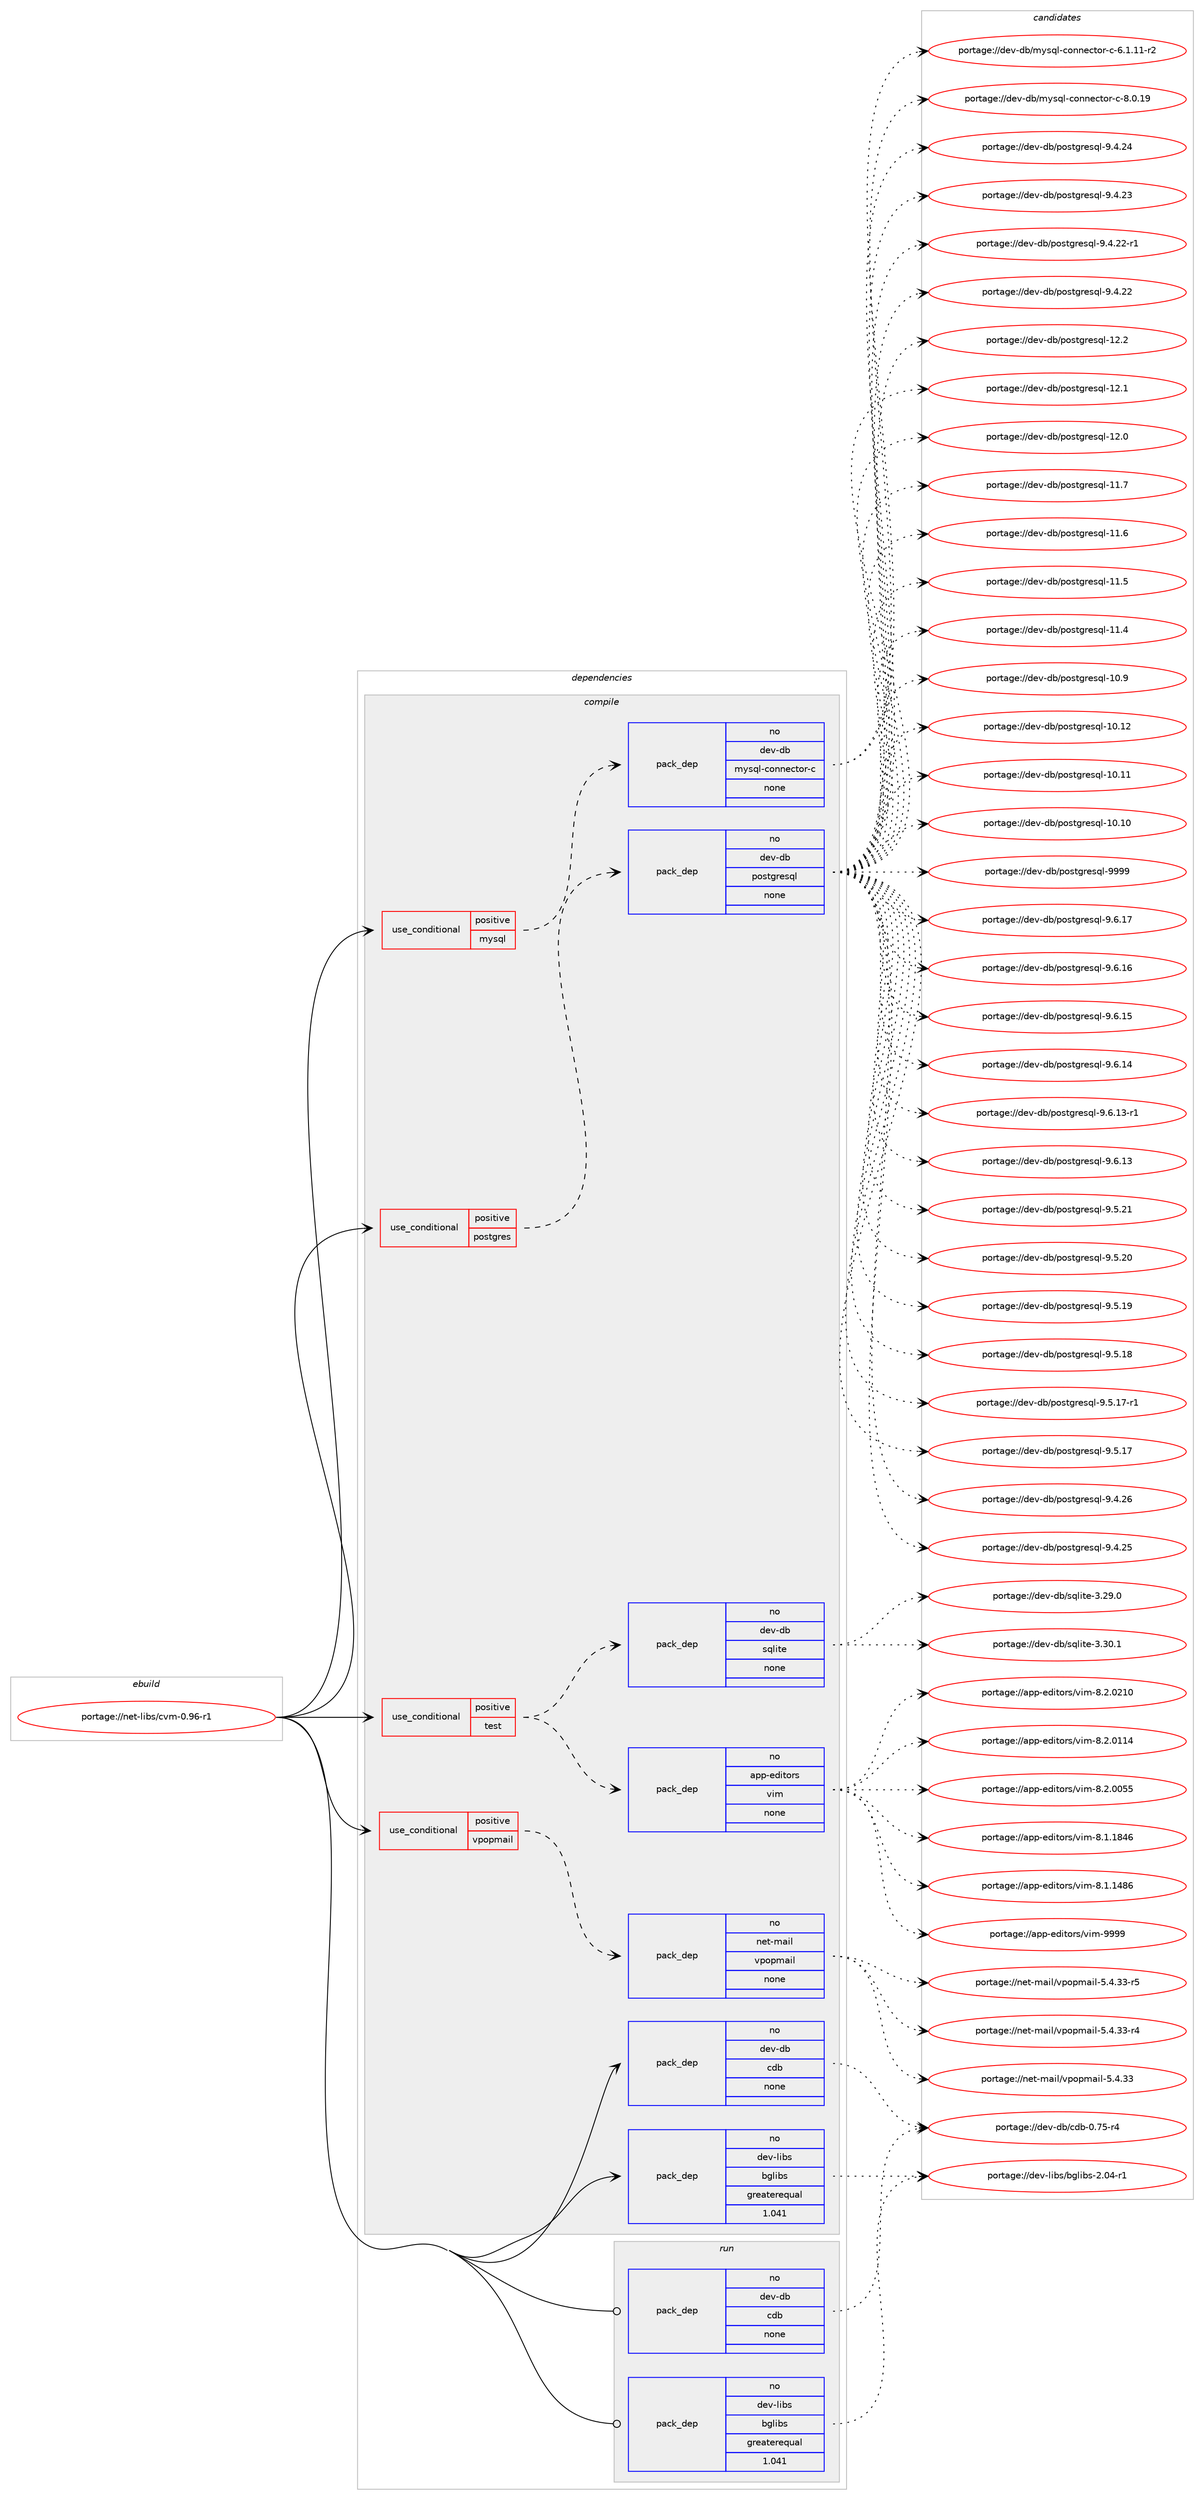 digraph prolog {

# *************
# Graph options
# *************

newrank=true;
concentrate=true;
compound=true;
graph [rankdir=LR,fontname=Helvetica,fontsize=10,ranksep=1.5];#, ranksep=2.5, nodesep=0.2];
edge  [arrowhead=vee];
node  [fontname=Helvetica,fontsize=10];

# **********
# The ebuild
# **********

subgraph cluster_leftcol {
color=gray;
rank=same;
label=<<i>ebuild</i>>;
id [label="portage://net-libs/cvm-0.96-r1", color=red, width=4, href="../net-libs/cvm-0.96-r1.svg"];
}

# ****************
# The dependencies
# ****************

subgraph cluster_midcol {
color=gray;
label=<<i>dependencies</i>>;
subgraph cluster_compile {
fillcolor="#eeeeee";
style=filled;
label=<<i>compile</i>>;
subgraph cond26450 {
dependency124796 [label=<<TABLE BORDER="0" CELLBORDER="1" CELLSPACING="0" CELLPADDING="4"><TR><TD ROWSPAN="3" CELLPADDING="10">use_conditional</TD></TR><TR><TD>positive</TD></TR><TR><TD>mysql</TD></TR></TABLE>>, shape=none, color=red];
subgraph pack96174 {
dependency124797 [label=<<TABLE BORDER="0" CELLBORDER="1" CELLSPACING="0" CELLPADDING="4" WIDTH="220"><TR><TD ROWSPAN="6" CELLPADDING="30">pack_dep</TD></TR><TR><TD WIDTH="110">no</TD></TR><TR><TD>dev-db</TD></TR><TR><TD>mysql-connector-c</TD></TR><TR><TD>none</TD></TR><TR><TD></TD></TR></TABLE>>, shape=none, color=blue];
}
dependency124796:e -> dependency124797:w [weight=20,style="dashed",arrowhead="vee"];
}
id:e -> dependency124796:w [weight=20,style="solid",arrowhead="vee"];
subgraph cond26451 {
dependency124798 [label=<<TABLE BORDER="0" CELLBORDER="1" CELLSPACING="0" CELLPADDING="4"><TR><TD ROWSPAN="3" CELLPADDING="10">use_conditional</TD></TR><TR><TD>positive</TD></TR><TR><TD>postgres</TD></TR></TABLE>>, shape=none, color=red];
subgraph pack96175 {
dependency124799 [label=<<TABLE BORDER="0" CELLBORDER="1" CELLSPACING="0" CELLPADDING="4" WIDTH="220"><TR><TD ROWSPAN="6" CELLPADDING="30">pack_dep</TD></TR><TR><TD WIDTH="110">no</TD></TR><TR><TD>dev-db</TD></TR><TR><TD>postgresql</TD></TR><TR><TD>none</TD></TR><TR><TD></TD></TR></TABLE>>, shape=none, color=blue];
}
dependency124798:e -> dependency124799:w [weight=20,style="dashed",arrowhead="vee"];
}
id:e -> dependency124798:w [weight=20,style="solid",arrowhead="vee"];
subgraph cond26452 {
dependency124800 [label=<<TABLE BORDER="0" CELLBORDER="1" CELLSPACING="0" CELLPADDING="4"><TR><TD ROWSPAN="3" CELLPADDING="10">use_conditional</TD></TR><TR><TD>positive</TD></TR><TR><TD>test</TD></TR></TABLE>>, shape=none, color=red];
subgraph pack96176 {
dependency124801 [label=<<TABLE BORDER="0" CELLBORDER="1" CELLSPACING="0" CELLPADDING="4" WIDTH="220"><TR><TD ROWSPAN="6" CELLPADDING="30">pack_dep</TD></TR><TR><TD WIDTH="110">no</TD></TR><TR><TD>app-editors</TD></TR><TR><TD>vim</TD></TR><TR><TD>none</TD></TR><TR><TD></TD></TR></TABLE>>, shape=none, color=blue];
}
dependency124800:e -> dependency124801:w [weight=20,style="dashed",arrowhead="vee"];
subgraph pack96177 {
dependency124802 [label=<<TABLE BORDER="0" CELLBORDER="1" CELLSPACING="0" CELLPADDING="4" WIDTH="220"><TR><TD ROWSPAN="6" CELLPADDING="30">pack_dep</TD></TR><TR><TD WIDTH="110">no</TD></TR><TR><TD>dev-db</TD></TR><TR><TD>sqlite</TD></TR><TR><TD>none</TD></TR><TR><TD></TD></TR></TABLE>>, shape=none, color=blue];
}
dependency124800:e -> dependency124802:w [weight=20,style="dashed",arrowhead="vee"];
}
id:e -> dependency124800:w [weight=20,style="solid",arrowhead="vee"];
subgraph cond26453 {
dependency124803 [label=<<TABLE BORDER="0" CELLBORDER="1" CELLSPACING="0" CELLPADDING="4"><TR><TD ROWSPAN="3" CELLPADDING="10">use_conditional</TD></TR><TR><TD>positive</TD></TR><TR><TD>vpopmail</TD></TR></TABLE>>, shape=none, color=red];
subgraph pack96178 {
dependency124804 [label=<<TABLE BORDER="0" CELLBORDER="1" CELLSPACING="0" CELLPADDING="4" WIDTH="220"><TR><TD ROWSPAN="6" CELLPADDING="30">pack_dep</TD></TR><TR><TD WIDTH="110">no</TD></TR><TR><TD>net-mail</TD></TR><TR><TD>vpopmail</TD></TR><TR><TD>none</TD></TR><TR><TD></TD></TR></TABLE>>, shape=none, color=blue];
}
dependency124803:e -> dependency124804:w [weight=20,style="dashed",arrowhead="vee"];
}
id:e -> dependency124803:w [weight=20,style="solid",arrowhead="vee"];
subgraph pack96179 {
dependency124805 [label=<<TABLE BORDER="0" CELLBORDER="1" CELLSPACING="0" CELLPADDING="4" WIDTH="220"><TR><TD ROWSPAN="6" CELLPADDING="30">pack_dep</TD></TR><TR><TD WIDTH="110">no</TD></TR><TR><TD>dev-db</TD></TR><TR><TD>cdb</TD></TR><TR><TD>none</TD></TR><TR><TD></TD></TR></TABLE>>, shape=none, color=blue];
}
id:e -> dependency124805:w [weight=20,style="solid",arrowhead="vee"];
subgraph pack96180 {
dependency124806 [label=<<TABLE BORDER="0" CELLBORDER="1" CELLSPACING="0" CELLPADDING="4" WIDTH="220"><TR><TD ROWSPAN="6" CELLPADDING="30">pack_dep</TD></TR><TR><TD WIDTH="110">no</TD></TR><TR><TD>dev-libs</TD></TR><TR><TD>bglibs</TD></TR><TR><TD>greaterequal</TD></TR><TR><TD>1.041</TD></TR></TABLE>>, shape=none, color=blue];
}
id:e -> dependency124806:w [weight=20,style="solid",arrowhead="vee"];
}
subgraph cluster_compileandrun {
fillcolor="#eeeeee";
style=filled;
label=<<i>compile and run</i>>;
}
subgraph cluster_run {
fillcolor="#eeeeee";
style=filled;
label=<<i>run</i>>;
subgraph pack96181 {
dependency124807 [label=<<TABLE BORDER="0" CELLBORDER="1" CELLSPACING="0" CELLPADDING="4" WIDTH="220"><TR><TD ROWSPAN="6" CELLPADDING="30">pack_dep</TD></TR><TR><TD WIDTH="110">no</TD></TR><TR><TD>dev-db</TD></TR><TR><TD>cdb</TD></TR><TR><TD>none</TD></TR><TR><TD></TD></TR></TABLE>>, shape=none, color=blue];
}
id:e -> dependency124807:w [weight=20,style="solid",arrowhead="odot"];
subgraph pack96182 {
dependency124808 [label=<<TABLE BORDER="0" CELLBORDER="1" CELLSPACING="0" CELLPADDING="4" WIDTH="220"><TR><TD ROWSPAN="6" CELLPADDING="30">pack_dep</TD></TR><TR><TD WIDTH="110">no</TD></TR><TR><TD>dev-libs</TD></TR><TR><TD>bglibs</TD></TR><TR><TD>greaterequal</TD></TR><TR><TD>1.041</TD></TR></TABLE>>, shape=none, color=blue];
}
id:e -> dependency124808:w [weight=20,style="solid",arrowhead="odot"];
}
}

# **************
# The candidates
# **************

subgraph cluster_choices {
rank=same;
color=gray;
label=<<i>candidates</i>>;

subgraph choice96174 {
color=black;
nodesep=1;
choice100101118451009847109121115113108459911111011010199116111114459945564648464957 [label="portage://dev-db/mysql-connector-c-8.0.19", color=red, width=4,href="../dev-db/mysql-connector-c-8.0.19.svg"];
choice1001011184510098471091211151131084599111110110101991161111144599455446494649494511450 [label="portage://dev-db/mysql-connector-c-6.1.11-r2", color=red, width=4,href="../dev-db/mysql-connector-c-6.1.11-r2.svg"];
dependency124797:e -> choice100101118451009847109121115113108459911111011010199116111114459945564648464957:w [style=dotted,weight="100"];
dependency124797:e -> choice1001011184510098471091211151131084599111110110101991161111144599455446494649494511450:w [style=dotted,weight="100"];
}
subgraph choice96175 {
color=black;
nodesep=1;
choice1001011184510098471121111151161031141011151131084557575757 [label="portage://dev-db/postgresql-9999", color=red, width=4,href="../dev-db/postgresql-9999.svg"];
choice10010111845100984711211111511610311410111511310845574654464955 [label="portage://dev-db/postgresql-9.6.17", color=red, width=4,href="../dev-db/postgresql-9.6.17.svg"];
choice10010111845100984711211111511610311410111511310845574654464954 [label="portage://dev-db/postgresql-9.6.16", color=red, width=4,href="../dev-db/postgresql-9.6.16.svg"];
choice10010111845100984711211111511610311410111511310845574654464953 [label="portage://dev-db/postgresql-9.6.15", color=red, width=4,href="../dev-db/postgresql-9.6.15.svg"];
choice10010111845100984711211111511610311410111511310845574654464952 [label="portage://dev-db/postgresql-9.6.14", color=red, width=4,href="../dev-db/postgresql-9.6.14.svg"];
choice100101118451009847112111115116103114101115113108455746544649514511449 [label="portage://dev-db/postgresql-9.6.13-r1", color=red, width=4,href="../dev-db/postgresql-9.6.13-r1.svg"];
choice10010111845100984711211111511610311410111511310845574654464951 [label="portage://dev-db/postgresql-9.6.13", color=red, width=4,href="../dev-db/postgresql-9.6.13.svg"];
choice10010111845100984711211111511610311410111511310845574653465049 [label="portage://dev-db/postgresql-9.5.21", color=red, width=4,href="../dev-db/postgresql-9.5.21.svg"];
choice10010111845100984711211111511610311410111511310845574653465048 [label="portage://dev-db/postgresql-9.5.20", color=red, width=4,href="../dev-db/postgresql-9.5.20.svg"];
choice10010111845100984711211111511610311410111511310845574653464957 [label="portage://dev-db/postgresql-9.5.19", color=red, width=4,href="../dev-db/postgresql-9.5.19.svg"];
choice10010111845100984711211111511610311410111511310845574653464956 [label="portage://dev-db/postgresql-9.5.18", color=red, width=4,href="../dev-db/postgresql-9.5.18.svg"];
choice100101118451009847112111115116103114101115113108455746534649554511449 [label="portage://dev-db/postgresql-9.5.17-r1", color=red, width=4,href="../dev-db/postgresql-9.5.17-r1.svg"];
choice10010111845100984711211111511610311410111511310845574653464955 [label="portage://dev-db/postgresql-9.5.17", color=red, width=4,href="../dev-db/postgresql-9.5.17.svg"];
choice10010111845100984711211111511610311410111511310845574652465054 [label="portage://dev-db/postgresql-9.4.26", color=red, width=4,href="../dev-db/postgresql-9.4.26.svg"];
choice10010111845100984711211111511610311410111511310845574652465053 [label="portage://dev-db/postgresql-9.4.25", color=red, width=4,href="../dev-db/postgresql-9.4.25.svg"];
choice10010111845100984711211111511610311410111511310845574652465052 [label="portage://dev-db/postgresql-9.4.24", color=red, width=4,href="../dev-db/postgresql-9.4.24.svg"];
choice10010111845100984711211111511610311410111511310845574652465051 [label="portage://dev-db/postgresql-9.4.23", color=red, width=4,href="../dev-db/postgresql-9.4.23.svg"];
choice100101118451009847112111115116103114101115113108455746524650504511449 [label="portage://dev-db/postgresql-9.4.22-r1", color=red, width=4,href="../dev-db/postgresql-9.4.22-r1.svg"];
choice10010111845100984711211111511610311410111511310845574652465050 [label="portage://dev-db/postgresql-9.4.22", color=red, width=4,href="../dev-db/postgresql-9.4.22.svg"];
choice1001011184510098471121111151161031141011151131084549504650 [label="portage://dev-db/postgresql-12.2", color=red, width=4,href="../dev-db/postgresql-12.2.svg"];
choice1001011184510098471121111151161031141011151131084549504649 [label="portage://dev-db/postgresql-12.1", color=red, width=4,href="../dev-db/postgresql-12.1.svg"];
choice1001011184510098471121111151161031141011151131084549504648 [label="portage://dev-db/postgresql-12.0", color=red, width=4,href="../dev-db/postgresql-12.0.svg"];
choice1001011184510098471121111151161031141011151131084549494655 [label="portage://dev-db/postgresql-11.7", color=red, width=4,href="../dev-db/postgresql-11.7.svg"];
choice1001011184510098471121111151161031141011151131084549494654 [label="portage://dev-db/postgresql-11.6", color=red, width=4,href="../dev-db/postgresql-11.6.svg"];
choice1001011184510098471121111151161031141011151131084549494653 [label="portage://dev-db/postgresql-11.5", color=red, width=4,href="../dev-db/postgresql-11.5.svg"];
choice1001011184510098471121111151161031141011151131084549494652 [label="portage://dev-db/postgresql-11.4", color=red, width=4,href="../dev-db/postgresql-11.4.svg"];
choice1001011184510098471121111151161031141011151131084549484657 [label="portage://dev-db/postgresql-10.9", color=red, width=4,href="../dev-db/postgresql-10.9.svg"];
choice100101118451009847112111115116103114101115113108454948464950 [label="portage://dev-db/postgresql-10.12", color=red, width=4,href="../dev-db/postgresql-10.12.svg"];
choice100101118451009847112111115116103114101115113108454948464949 [label="portage://dev-db/postgresql-10.11", color=red, width=4,href="../dev-db/postgresql-10.11.svg"];
choice100101118451009847112111115116103114101115113108454948464948 [label="portage://dev-db/postgresql-10.10", color=red, width=4,href="../dev-db/postgresql-10.10.svg"];
dependency124799:e -> choice1001011184510098471121111151161031141011151131084557575757:w [style=dotted,weight="100"];
dependency124799:e -> choice10010111845100984711211111511610311410111511310845574654464955:w [style=dotted,weight="100"];
dependency124799:e -> choice10010111845100984711211111511610311410111511310845574654464954:w [style=dotted,weight="100"];
dependency124799:e -> choice10010111845100984711211111511610311410111511310845574654464953:w [style=dotted,weight="100"];
dependency124799:e -> choice10010111845100984711211111511610311410111511310845574654464952:w [style=dotted,weight="100"];
dependency124799:e -> choice100101118451009847112111115116103114101115113108455746544649514511449:w [style=dotted,weight="100"];
dependency124799:e -> choice10010111845100984711211111511610311410111511310845574654464951:w [style=dotted,weight="100"];
dependency124799:e -> choice10010111845100984711211111511610311410111511310845574653465049:w [style=dotted,weight="100"];
dependency124799:e -> choice10010111845100984711211111511610311410111511310845574653465048:w [style=dotted,weight="100"];
dependency124799:e -> choice10010111845100984711211111511610311410111511310845574653464957:w [style=dotted,weight="100"];
dependency124799:e -> choice10010111845100984711211111511610311410111511310845574653464956:w [style=dotted,weight="100"];
dependency124799:e -> choice100101118451009847112111115116103114101115113108455746534649554511449:w [style=dotted,weight="100"];
dependency124799:e -> choice10010111845100984711211111511610311410111511310845574653464955:w [style=dotted,weight="100"];
dependency124799:e -> choice10010111845100984711211111511610311410111511310845574652465054:w [style=dotted,weight="100"];
dependency124799:e -> choice10010111845100984711211111511610311410111511310845574652465053:w [style=dotted,weight="100"];
dependency124799:e -> choice10010111845100984711211111511610311410111511310845574652465052:w [style=dotted,weight="100"];
dependency124799:e -> choice10010111845100984711211111511610311410111511310845574652465051:w [style=dotted,weight="100"];
dependency124799:e -> choice100101118451009847112111115116103114101115113108455746524650504511449:w [style=dotted,weight="100"];
dependency124799:e -> choice10010111845100984711211111511610311410111511310845574652465050:w [style=dotted,weight="100"];
dependency124799:e -> choice1001011184510098471121111151161031141011151131084549504650:w [style=dotted,weight="100"];
dependency124799:e -> choice1001011184510098471121111151161031141011151131084549504649:w [style=dotted,weight="100"];
dependency124799:e -> choice1001011184510098471121111151161031141011151131084549504648:w [style=dotted,weight="100"];
dependency124799:e -> choice1001011184510098471121111151161031141011151131084549494655:w [style=dotted,weight="100"];
dependency124799:e -> choice1001011184510098471121111151161031141011151131084549494654:w [style=dotted,weight="100"];
dependency124799:e -> choice1001011184510098471121111151161031141011151131084549494653:w [style=dotted,weight="100"];
dependency124799:e -> choice1001011184510098471121111151161031141011151131084549494652:w [style=dotted,weight="100"];
dependency124799:e -> choice1001011184510098471121111151161031141011151131084549484657:w [style=dotted,weight="100"];
dependency124799:e -> choice100101118451009847112111115116103114101115113108454948464950:w [style=dotted,weight="100"];
dependency124799:e -> choice100101118451009847112111115116103114101115113108454948464949:w [style=dotted,weight="100"];
dependency124799:e -> choice100101118451009847112111115116103114101115113108454948464948:w [style=dotted,weight="100"];
}
subgraph choice96176 {
color=black;
nodesep=1;
choice9711211245101100105116111114115471181051094557575757 [label="portage://app-editors/vim-9999", color=red, width=4,href="../app-editors/vim-9999.svg"];
choice971121124510110010511611111411547118105109455646504648504948 [label="portage://app-editors/vim-8.2.0210", color=red, width=4,href="../app-editors/vim-8.2.0210.svg"];
choice971121124510110010511611111411547118105109455646504648494952 [label="portage://app-editors/vim-8.2.0114", color=red, width=4,href="../app-editors/vim-8.2.0114.svg"];
choice971121124510110010511611111411547118105109455646504648485353 [label="portage://app-editors/vim-8.2.0055", color=red, width=4,href="../app-editors/vim-8.2.0055.svg"];
choice971121124510110010511611111411547118105109455646494649565254 [label="portage://app-editors/vim-8.1.1846", color=red, width=4,href="../app-editors/vim-8.1.1846.svg"];
choice971121124510110010511611111411547118105109455646494649525654 [label="portage://app-editors/vim-8.1.1486", color=red, width=4,href="../app-editors/vim-8.1.1486.svg"];
dependency124801:e -> choice9711211245101100105116111114115471181051094557575757:w [style=dotted,weight="100"];
dependency124801:e -> choice971121124510110010511611111411547118105109455646504648504948:w [style=dotted,weight="100"];
dependency124801:e -> choice971121124510110010511611111411547118105109455646504648494952:w [style=dotted,weight="100"];
dependency124801:e -> choice971121124510110010511611111411547118105109455646504648485353:w [style=dotted,weight="100"];
dependency124801:e -> choice971121124510110010511611111411547118105109455646494649565254:w [style=dotted,weight="100"];
dependency124801:e -> choice971121124510110010511611111411547118105109455646494649525654:w [style=dotted,weight="100"];
}
subgraph choice96177 {
color=black;
nodesep=1;
choice10010111845100984711511310810511610145514651484649 [label="portage://dev-db/sqlite-3.30.1", color=red, width=4,href="../dev-db/sqlite-3.30.1.svg"];
choice10010111845100984711511310810511610145514650574648 [label="portage://dev-db/sqlite-3.29.0", color=red, width=4,href="../dev-db/sqlite-3.29.0.svg"];
dependency124802:e -> choice10010111845100984711511310810511610145514651484649:w [style=dotted,weight="100"];
dependency124802:e -> choice10010111845100984711511310810511610145514650574648:w [style=dotted,weight="100"];
}
subgraph choice96178 {
color=black;
nodesep=1;
choice11010111645109971051084711811211111210997105108455346524651514511453 [label="portage://net-mail/vpopmail-5.4.33-r5", color=red, width=4,href="../net-mail/vpopmail-5.4.33-r5.svg"];
choice11010111645109971051084711811211111210997105108455346524651514511452 [label="portage://net-mail/vpopmail-5.4.33-r4", color=red, width=4,href="../net-mail/vpopmail-5.4.33-r4.svg"];
choice1101011164510997105108471181121111121099710510845534652465151 [label="portage://net-mail/vpopmail-5.4.33", color=red, width=4,href="../net-mail/vpopmail-5.4.33.svg"];
dependency124804:e -> choice11010111645109971051084711811211111210997105108455346524651514511453:w [style=dotted,weight="100"];
dependency124804:e -> choice11010111645109971051084711811211111210997105108455346524651514511452:w [style=dotted,weight="100"];
dependency124804:e -> choice1101011164510997105108471181121111121099710510845534652465151:w [style=dotted,weight="100"];
}
subgraph choice96179 {
color=black;
nodesep=1;
choice100101118451009847991009845484655534511452 [label="portage://dev-db/cdb-0.75-r4", color=red, width=4,href="../dev-db/cdb-0.75-r4.svg"];
dependency124805:e -> choice100101118451009847991009845484655534511452:w [style=dotted,weight="100"];
}
subgraph choice96180 {
color=black;
nodesep=1;
choice100101118451081059811547981031081059811545504648524511449 [label="portage://dev-libs/bglibs-2.04-r1", color=red, width=4,href="../dev-libs/bglibs-2.04-r1.svg"];
dependency124806:e -> choice100101118451081059811547981031081059811545504648524511449:w [style=dotted,weight="100"];
}
subgraph choice96181 {
color=black;
nodesep=1;
choice100101118451009847991009845484655534511452 [label="portage://dev-db/cdb-0.75-r4", color=red, width=4,href="../dev-db/cdb-0.75-r4.svg"];
dependency124807:e -> choice100101118451009847991009845484655534511452:w [style=dotted,weight="100"];
}
subgraph choice96182 {
color=black;
nodesep=1;
choice100101118451081059811547981031081059811545504648524511449 [label="portage://dev-libs/bglibs-2.04-r1", color=red, width=4,href="../dev-libs/bglibs-2.04-r1.svg"];
dependency124808:e -> choice100101118451081059811547981031081059811545504648524511449:w [style=dotted,weight="100"];
}
}

}

